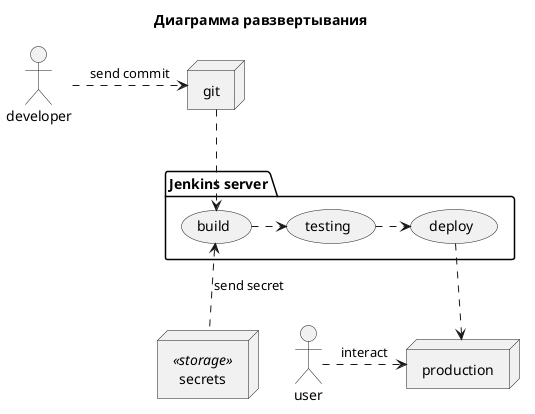 @startuml deploy_diagram

title "Диаграмма равзвертывания"

actor developer
actor user

node git
node production
node secrets <<storage>>

package "Jenkins server" as jenkins {

    usecase build
    usecase testing
    usecase deploy

    build .> testing
    testing .> deploy

}


developer .> git : send commit

git ..> build
build <.. secrets : send secret
deploy ..> production
user .right.> production : interact


@enduml